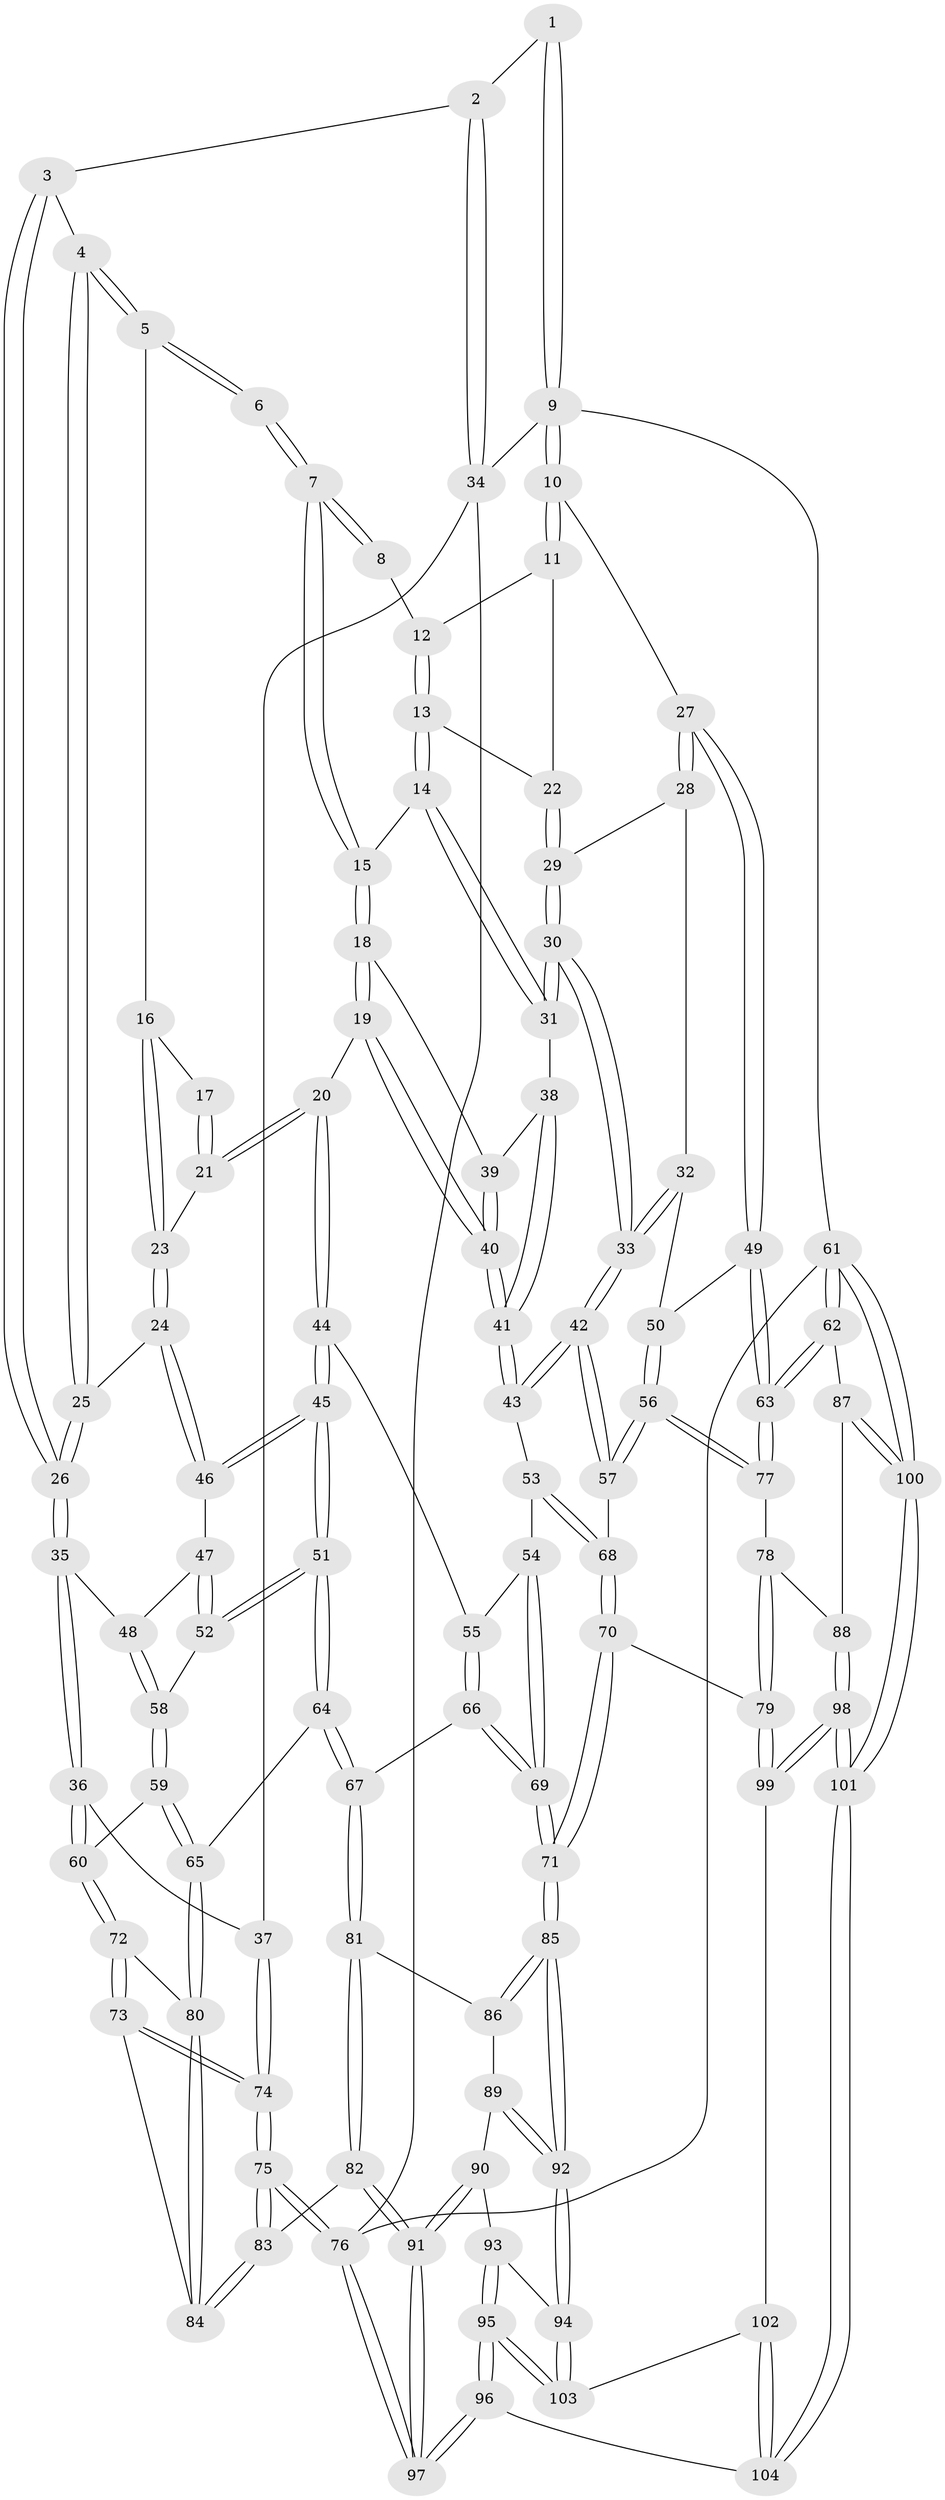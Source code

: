 // Generated by graph-tools (version 1.1) at 2025/16/03/09/25 04:16:58]
// undirected, 104 vertices, 257 edges
graph export_dot {
graph [start="1"]
  node [color=gray90,style=filled];
  1 [pos="+0.5926379485600172+0"];
  2 [pos="+0+0"];
  3 [pos="+0.0720551954643577+0"];
  4 [pos="+0.24626869695522038+0.15646743206165328"];
  5 [pos="+0.38432986391671137+0.11789996302469984"];
  6 [pos="+0.526610556069969+0.06894583784345153"];
  7 [pos="+0.5390311065425061+0.05911968066041941"];
  8 [pos="+0.5797091012215203+0"];
  9 [pos="+1+0"];
  10 [pos="+1+0"];
  11 [pos="+0.8757542501032723+0.15568615784372547"];
  12 [pos="+0.766841471581404+0.19229602539411284"];
  13 [pos="+0.7233693091447032+0.2540007531289119"];
  14 [pos="+0.7196684782515526+0.2563278763899234"];
  15 [pos="+0.6253378766251397+0.25415585477204683"];
  16 [pos="+0.3936217389582864+0.23948571428933965"];
  17 [pos="+0.5171155561013522+0.09076633209372097"];
  18 [pos="+0.6142547284030823+0.2808566400313062"];
  19 [pos="+0.5348115031485138+0.3692262518861973"];
  20 [pos="+0.4980497661037885+0.383573727406629"];
  21 [pos="+0.43700797897308113+0.3423411524674838"];
  22 [pos="+0.8253769433195899+0.28338644170951716"];
  23 [pos="+0.3438839985657566+0.32708912909353144"];
  24 [pos="+0.334845407163289+0.32718184013867035"];
  25 [pos="+0.2618648355388418+0.25815661822001745"];
  26 [pos="+0.11173490683082714+0.3593006984303801"];
  27 [pos="+1+0"];
  28 [pos="+0.9027349578762887+0.30529489997196957"];
  29 [pos="+0.8353627362008481+0.30558707065042856"];
  30 [pos="+0.7999218509839278+0.383493123110371"];
  31 [pos="+0.7514674271120015+0.34084357915796143"];
  32 [pos="+0.8996312157886419+0.39603067745247617"];
  33 [pos="+0.8182390895864341+0.45224318023890986"];
  34 [pos="+0+0"];
  35 [pos="+0.07771324082668168+0.39828453337849806"];
  36 [pos="+0.0657524464006346+0.40223580787044166"];
  37 [pos="+0+0.33400996649244835"];
  38 [pos="+0.7016621449095197+0.3633004843020892"];
  39 [pos="+0.658698210382431+0.33885247433877325"];
  40 [pos="+0.6709179127011772+0.45418960026870003"];
  41 [pos="+0.6891659526931678+0.4718713422565606"];
  42 [pos="+0.800932688251866+0.5106661674100302"];
  43 [pos="+0.7045861592642748+0.49523399724658224"];
  44 [pos="+0.48869724610543225+0.4732290062328671"];
  45 [pos="+0.39564591263921123+0.550056638787366"];
  46 [pos="+0.3187147816631441+0.3731778428766832"];
  47 [pos="+0.27846964214605113+0.42033655414555104"];
  48 [pos="+0.21612290716078683+0.4633378686008344"];
  49 [pos="+1+0.3178433595686663"];
  50 [pos="+1+0.39015027219624243"];
  51 [pos="+0.3896961135970507+0.5600027719598392"];
  52 [pos="+0.3278352362486014+0.523248909086184"];
  53 [pos="+0.6489882463742891+0.5303766406757593"];
  54 [pos="+0.6388622763397204+0.5351787071451604"];
  55 [pos="+0.5387541634792616+0.5151938658962693"];
  56 [pos="+0.8546299531927153+0.5709065179784261"];
  57 [pos="+0.8141816292570379+0.5313261733434473"];
  58 [pos="+0.22509291866200287+0.5037730458635316"];
  59 [pos="+0.2061710485037629+0.5910835898174694"];
  60 [pos="+0.09601604116309516+0.6256742249371091"];
  61 [pos="+1+1"];
  62 [pos="+1+1"];
  63 [pos="+1+0.683664129983235"];
  64 [pos="+0.37799813595232556+0.6347921564607907"];
  65 [pos="+0.3134911061406018+0.6471586333011956"];
  66 [pos="+0.5231806741004613+0.7354657070700399"];
  67 [pos="+0.4628704241396118+0.7191942656209996"];
  68 [pos="+0.68685813692533+0.6533380554386606"];
  69 [pos="+0.5624831445757484+0.7562930519448904"];
  70 [pos="+0.6040521008163519+0.7822442666111276"];
  71 [pos="+0.5872896246155523+0.7807882015352238"];
  72 [pos="+0.0760537022966193+0.6540898875665748"];
  73 [pos="+0.026703422433939045+0.7080463455597571"];
  74 [pos="+0+0.9044293096217234"];
  75 [pos="+0+0.9079607123540178"];
  76 [pos="+0+1"];
  77 [pos="+0.9199715993341475+0.6860808299830051"];
  78 [pos="+0.8787636266853657+0.7396099059225906"];
  79 [pos="+0.6629641919975962+0.8012524630794355"];
  80 [pos="+0.26623753431890457+0.7163167008845742"];
  81 [pos="+0.3342243442619296+0.8446022638310469"];
  82 [pos="+0.2695163631381985+0.8627561760615567"];
  83 [pos="+0.2566832665157715+0.8563639830346115"];
  84 [pos="+0.2565021826346847+0.7438281423771559"];
  85 [pos="+0.5814415121171663+0.793504679962063"];
  86 [pos="+0.38358106507265854+0.8836683737921365"];
  87 [pos="+0.8957263885858201+0.8512817216971371"];
  88 [pos="+0.892676858342108+0.8487548773731467"];
  89 [pos="+0.3979060245821781+0.8981555921624048"];
  90 [pos="+0.40345429762183943+0.9083062971798362"];
  91 [pos="+0.35449279578966064+1"];
  92 [pos="+0.5775624636484734+0.8027090274952191"];
  93 [pos="+0.436231517070932+0.914339224426587"];
  94 [pos="+0.5491343679174131+0.8855341766087826"];
  95 [pos="+0.4754808694682024+1"];
  96 [pos="+0.47258749973493536+1"];
  97 [pos="+0.36473225415360433+1"];
  98 [pos="+0.8208193116102805+1"];
  99 [pos="+0.7098357058856112+0.9091308417757918"];
  100 [pos="+1+1"];
  101 [pos="+0.9013417571559643+1"];
  102 [pos="+0.6798505108981906+0.9600659193808052"];
  103 [pos="+0.5305651352598864+1"];
  104 [pos="+0.6894023965485107+1"];
  1 -- 2;
  1 -- 9;
  1 -- 9;
  2 -- 3;
  2 -- 34;
  2 -- 34;
  3 -- 4;
  3 -- 26;
  3 -- 26;
  4 -- 5;
  4 -- 5;
  4 -- 25;
  4 -- 25;
  5 -- 6;
  5 -- 6;
  5 -- 16;
  6 -- 7;
  6 -- 7;
  7 -- 8;
  7 -- 8;
  7 -- 15;
  7 -- 15;
  8 -- 12;
  9 -- 10;
  9 -- 10;
  9 -- 34;
  9 -- 61;
  10 -- 11;
  10 -- 11;
  10 -- 27;
  11 -- 12;
  11 -- 22;
  12 -- 13;
  12 -- 13;
  13 -- 14;
  13 -- 14;
  13 -- 22;
  14 -- 15;
  14 -- 31;
  14 -- 31;
  15 -- 18;
  15 -- 18;
  16 -- 17;
  16 -- 23;
  16 -- 23;
  17 -- 21;
  17 -- 21;
  18 -- 19;
  18 -- 19;
  18 -- 39;
  19 -- 20;
  19 -- 40;
  19 -- 40;
  20 -- 21;
  20 -- 21;
  20 -- 44;
  20 -- 44;
  21 -- 23;
  22 -- 29;
  22 -- 29;
  23 -- 24;
  23 -- 24;
  24 -- 25;
  24 -- 46;
  24 -- 46;
  25 -- 26;
  25 -- 26;
  26 -- 35;
  26 -- 35;
  27 -- 28;
  27 -- 28;
  27 -- 49;
  27 -- 49;
  28 -- 29;
  28 -- 32;
  29 -- 30;
  29 -- 30;
  30 -- 31;
  30 -- 31;
  30 -- 33;
  30 -- 33;
  31 -- 38;
  32 -- 33;
  32 -- 33;
  32 -- 50;
  33 -- 42;
  33 -- 42;
  34 -- 37;
  34 -- 76;
  35 -- 36;
  35 -- 36;
  35 -- 48;
  36 -- 37;
  36 -- 60;
  36 -- 60;
  37 -- 74;
  37 -- 74;
  38 -- 39;
  38 -- 41;
  38 -- 41;
  39 -- 40;
  39 -- 40;
  40 -- 41;
  40 -- 41;
  41 -- 43;
  41 -- 43;
  42 -- 43;
  42 -- 43;
  42 -- 57;
  42 -- 57;
  43 -- 53;
  44 -- 45;
  44 -- 45;
  44 -- 55;
  45 -- 46;
  45 -- 46;
  45 -- 51;
  45 -- 51;
  46 -- 47;
  47 -- 48;
  47 -- 52;
  47 -- 52;
  48 -- 58;
  48 -- 58;
  49 -- 50;
  49 -- 63;
  49 -- 63;
  50 -- 56;
  50 -- 56;
  51 -- 52;
  51 -- 52;
  51 -- 64;
  51 -- 64;
  52 -- 58;
  53 -- 54;
  53 -- 68;
  53 -- 68;
  54 -- 55;
  54 -- 69;
  54 -- 69;
  55 -- 66;
  55 -- 66;
  56 -- 57;
  56 -- 57;
  56 -- 77;
  56 -- 77;
  57 -- 68;
  58 -- 59;
  58 -- 59;
  59 -- 60;
  59 -- 65;
  59 -- 65;
  60 -- 72;
  60 -- 72;
  61 -- 62;
  61 -- 62;
  61 -- 100;
  61 -- 100;
  61 -- 76;
  62 -- 63;
  62 -- 63;
  62 -- 87;
  63 -- 77;
  63 -- 77;
  64 -- 65;
  64 -- 67;
  64 -- 67;
  65 -- 80;
  65 -- 80;
  66 -- 67;
  66 -- 69;
  66 -- 69;
  67 -- 81;
  67 -- 81;
  68 -- 70;
  68 -- 70;
  69 -- 71;
  69 -- 71;
  70 -- 71;
  70 -- 71;
  70 -- 79;
  71 -- 85;
  71 -- 85;
  72 -- 73;
  72 -- 73;
  72 -- 80;
  73 -- 74;
  73 -- 74;
  73 -- 84;
  74 -- 75;
  74 -- 75;
  75 -- 76;
  75 -- 76;
  75 -- 83;
  75 -- 83;
  76 -- 97;
  76 -- 97;
  77 -- 78;
  78 -- 79;
  78 -- 79;
  78 -- 88;
  79 -- 99;
  79 -- 99;
  80 -- 84;
  80 -- 84;
  81 -- 82;
  81 -- 82;
  81 -- 86;
  82 -- 83;
  82 -- 91;
  82 -- 91;
  83 -- 84;
  83 -- 84;
  85 -- 86;
  85 -- 86;
  85 -- 92;
  85 -- 92;
  86 -- 89;
  87 -- 88;
  87 -- 100;
  87 -- 100;
  88 -- 98;
  88 -- 98;
  89 -- 90;
  89 -- 92;
  89 -- 92;
  90 -- 91;
  90 -- 91;
  90 -- 93;
  91 -- 97;
  91 -- 97;
  92 -- 94;
  92 -- 94;
  93 -- 94;
  93 -- 95;
  93 -- 95;
  94 -- 103;
  94 -- 103;
  95 -- 96;
  95 -- 96;
  95 -- 103;
  95 -- 103;
  96 -- 97;
  96 -- 97;
  96 -- 104;
  98 -- 99;
  98 -- 99;
  98 -- 101;
  98 -- 101;
  99 -- 102;
  100 -- 101;
  100 -- 101;
  101 -- 104;
  101 -- 104;
  102 -- 103;
  102 -- 104;
  102 -- 104;
}
